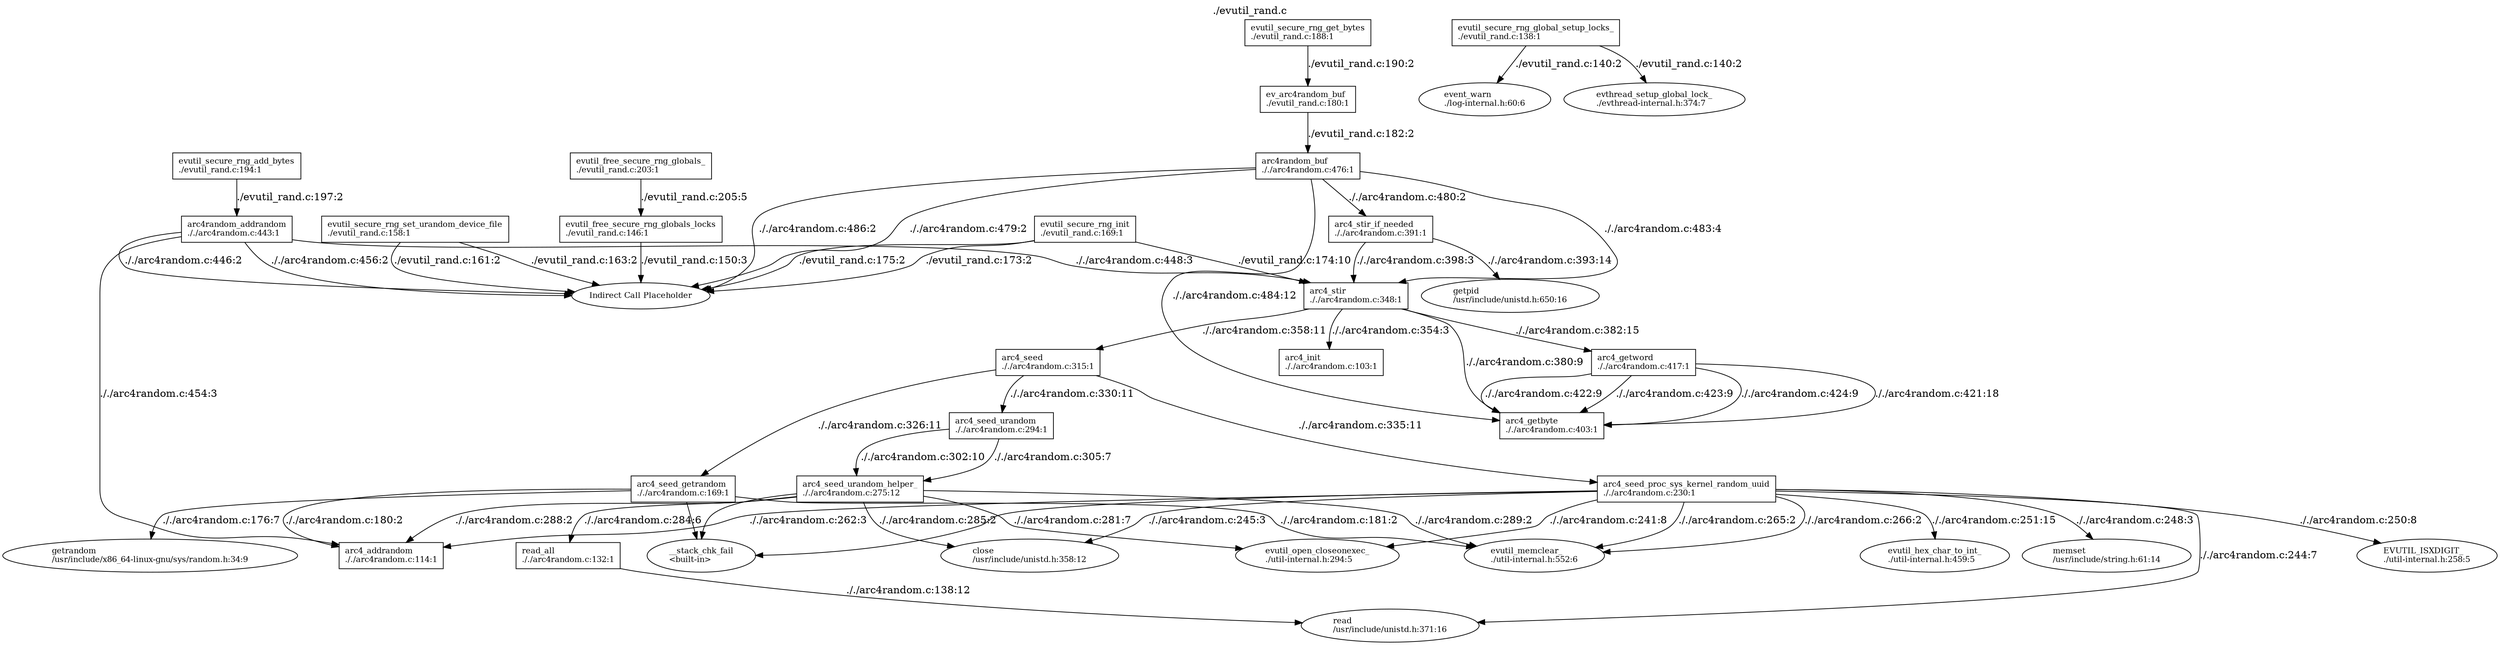 digraph GRAPH_0 {

  // Generated by Graph::Easy 0.76 at Thu Jan 25 07:04:09 2024

  edge [ arrowhead=normal ];
  graph [
    label="./evutil_rand.c",
    labelloc=top ];
  node [
    fillcolor=white,
    fontsize=11,
    shape=box,
    style=filled ];

  "./evutil_rand.c:arc4_addrandom" [ label="arc4_addrandom\l././arc4random.c:114:1\l" ]
  "./evutil_rand.c:arc4_getbyte" [ label="arc4_getbyte\l././arc4random.c:403:1\l" ]
  "./evutil_rand.c:arc4_getword" [ label="arc4_getword\l././arc4random.c:417:1\l" ]
  "./evutil_rand.c:arc4_init" [ label="arc4_init\l././arc4random.c:103:1\l" ]
  "./evutil_rand.c:arc4_seed" [ label="arc4_seed\l././arc4random.c:315:1\l" ]
  "./evutil_rand.c:arc4_seed_getrandom" [ label="arc4_seed_getrandom\l././arc4random.c:169:1\l" ]
  "./evutil_rand.c:arc4_seed_proc_sys_kernel_random_uuid" [ label="arc4_seed_proc_sys_kernel_random_uuid\l././arc4random.c:230:1\l" ]
  "./evutil_rand.c:arc4_seed_urandom" [ label="arc4_seed_urandom\l././arc4random.c:294:1\l" ]
  "./evutil_rand.c:arc4_seed_urandom_helper_" [ label="arc4_seed_urandom_helper_\l././arc4random.c:275:12\l" ]
  "./evutil_rand.c:arc4_stir" [ label="arc4_stir\l././arc4random.c:348:1\l" ]
  "./evutil_rand.c:arc4_stir_if_needed" [ label="arc4_stir_if_needed\l././arc4random.c:391:1\l" ]
  "./evutil_rand.c:arc4random_addrandom" [ label="arc4random_addrandom\l././arc4random.c:443:1\l" ]
  "./evutil_rand.c:arc4random_buf" [ label="arc4random_buf\l././arc4random.c:476:1\l" ]
  "./evutil_rand.c:ev_arc4random_buf" [ label="ev_arc4random_buf\l./evutil_rand.c:180:1\l" ]
  "./evutil_rand.c:evutil_free_secure_rng_globals_locks" [ label="evutil_free_secure_rng_globals_locks\l./evutil_rand.c:146:1\l" ]
  "./evutil_rand.c:read_all" [ label="read_all\l././arc4random.c:132:1\l" ]
  EVUTIL_ISXDIGIT_ [ label="EVUTIL_ISXDIGIT_\l./util-internal.h:258:5\l", shape=ellipse ]
  __indirect_call [ label="Indirect Call Placeholder\l", shape=ellipse ]
  __stack_chk_fail [ label="__stack_chk_fail\l<built-in>\l", shape=ellipse ]
  close [ label="close\l/usr/include/unistd.h:358:12\l", shape=ellipse ]
  event_warn [ label="event_warn\l./log-internal.h:60:6\l", shape=ellipse ]
  evthread_setup_global_lock_ [ label="evthread_setup_global_lock_\l./evthread-internal.h:374:7\l", shape=ellipse ]
  evutil_free_secure_rng_globals_ [ label="evutil_free_secure_rng_globals_\l./evutil_rand.c:203:1\l" ]
  evutil_hex_char_to_int_ [ label="evutil_hex_char_to_int_\l./util-internal.h:459:5\l", shape=ellipse ]
  evutil_memclear_ [ label="evutil_memclear_\l./util-internal.h:552:6\l", shape=ellipse ]
  evutil_open_closeonexec_ [ label="evutil_open_closeonexec_\l./util-internal.h:294:5\l", shape=ellipse ]
  evutil_secure_rng_add_bytes [ label="evutil_secure_rng_add_bytes\l./evutil_rand.c:194:1\l" ]
  evutil_secure_rng_get_bytes [ label="evutil_secure_rng_get_bytes\l./evutil_rand.c:188:1\l" ]
  evutil_secure_rng_global_setup_locks_ [ label="evutil_secure_rng_global_setup_locks_\l./evutil_rand.c:138:1\l" ]
  evutil_secure_rng_init [ label="evutil_secure_rng_init\l./evutil_rand.c:169:1\l" ]
  evutil_secure_rng_set_urandom_device_file [ label="evutil_secure_rng_set_urandom_device_file\l./evutil_rand.c:158:1\l" ]
  getpid [ label="getpid\l/usr/include/unistd.h:650:16\l", shape=ellipse ]
  getrandom [ label="getrandom\l/usr/include/x86_64-linux-gnu/sys/random.h:34:9\l", shape=ellipse ]
  memset [ label="memset\l/usr/include/string.h:61:14\l", shape=ellipse ]
  read [ label="read\l/usr/include/unistd.h:371:16\l", shape=ellipse ]

  "./evutil_rand.c:read_all" -> read [ color="#000000", fontcolor="#000000", label="././arc4random.c:138:12" ]
  "./evutil_rand.c:arc4_seed_getrandom" -> evutil_memclear_ [ color="#000000", fontcolor="#000000", label="././arc4random.c:181:2" ]
  "./evutil_rand.c:arc4_seed_getrandom" -> getrandom [ color="#000000", fontcolor="#000000", label="././arc4random.c:176:7" ]
  "./evutil_rand.c:arc4_seed_getrandom" -> __stack_chk_fail [ color="#000000" ]
  "./evutil_rand.c:arc4_seed_getrandom" -> "./evutil_rand.c:arc4_addrandom" [ color="#000000", fontcolor="#000000", label="././arc4random.c:180:2" ]
  "./evutil_rand.c:arc4_seed_proc_sys_kernel_random_uuid" -> evutil_memclear_ [ color="#000000", fontcolor="#000000", label="././arc4random.c:265:2" ]
  "./evutil_rand.c:arc4_seed_proc_sys_kernel_random_uuid" -> evutil_memclear_ [ color="#000000", fontcolor="#000000", label="././arc4random.c:266:2" ]
  "./evutil_rand.c:arc4_seed_proc_sys_kernel_random_uuid" -> read [ color="#000000", fontcolor="#000000", label="././arc4random.c:244:7" ]
  "./evutil_rand.c:arc4_seed_proc_sys_kernel_random_uuid" -> evutil_hex_char_to_int_ [ color="#000000", fontcolor="#000000", label="././arc4random.c:251:15" ]
  "./evutil_rand.c:arc4_seed_proc_sys_kernel_random_uuid" -> EVUTIL_ISXDIGIT_ [ color="#000000", fontcolor="#000000", label="././arc4random.c:250:8" ]
  "./evutil_rand.c:arc4_seed_proc_sys_kernel_random_uuid" -> memset [ color="#000000", fontcolor="#000000", label="././arc4random.c:248:3" ]
  "./evutil_rand.c:arc4_seed_proc_sys_kernel_random_uuid" -> close [ color="#000000", fontcolor="#000000", label="././arc4random.c:245:3" ]
  "./evutil_rand.c:arc4_seed_proc_sys_kernel_random_uuid" -> evutil_open_closeonexec_ [ color="#000000", fontcolor="#000000", label="././arc4random.c:241:8" ]
  "./evutil_rand.c:arc4_seed_proc_sys_kernel_random_uuid" -> __stack_chk_fail [ color="#000000" ]
  "./evutil_rand.c:arc4_seed_proc_sys_kernel_random_uuid" -> "./evutil_rand.c:arc4_addrandom" [ color="#000000", fontcolor="#000000", label="././arc4random.c:262:3" ]
  "./evutil_rand.c:arc4_seed_urandom_helper_" -> evutil_memclear_ [ color="#000000", fontcolor="#000000", label="././arc4random.c:289:2" ]
  "./evutil_rand.c:arc4_seed_urandom_helper_" -> "./evutil_rand.c:read_all" [ color="#000000", fontcolor="#000000", label="././arc4random.c:284:6" ]
  "./evutil_rand.c:arc4_seed_urandom_helper_" -> close [ color="#000000", fontcolor="#000000", label="././arc4random.c:285:2" ]
  "./evutil_rand.c:arc4_seed_urandom_helper_" -> evutil_open_closeonexec_ [ color="#000000", fontcolor="#000000", label="././arc4random.c:281:7" ]
  "./evutil_rand.c:arc4_seed_urandom_helper_" -> __stack_chk_fail [ color="#000000" ]
  "./evutil_rand.c:arc4_seed_urandom_helper_" -> "./evutil_rand.c:arc4_addrandom" [ color="#000000", fontcolor="#000000", label="././arc4random.c:288:2" ]
  "./evutil_rand.c:arc4_seed_urandom" -> "./evutil_rand.c:arc4_seed_urandom_helper_" [ color="#000000", fontcolor="#000000", label="././arc4random.c:302:10" ]
  "./evutil_rand.c:arc4_seed_urandom" -> "./evutil_rand.c:arc4_seed_urandom_helper_" [ color="#000000", fontcolor="#000000", label="././arc4random.c:305:7" ]
  "./evutil_rand.c:arc4_seed" -> "./evutil_rand.c:arc4_seed_getrandom" [ color="#000000", fontcolor="#000000", label="././arc4random.c:326:11" ]
  "./evutil_rand.c:arc4_seed" -> "./evutil_rand.c:arc4_seed_urandom" [ color="#000000", fontcolor="#000000", label="././arc4random.c:330:11" ]
  "./evutil_rand.c:arc4_seed" -> "./evutil_rand.c:arc4_seed_proc_sys_kernel_random_uuid" [ color="#000000", fontcolor="#000000", label="././arc4random.c:335:11" ]
  "./evutil_rand.c:arc4_stir" -> "./evutil_rand.c:arc4_getword" [ color="#000000", fontcolor="#000000", label="././arc4random.c:382:15" ]
  "./evutil_rand.c:arc4_stir" -> "./evutil_rand.c:arc4_getbyte" [ color="#000000", fontcolor="#000000", label="././arc4random.c:380:9" ]
  "./evutil_rand.c:arc4_stir" -> "./evutil_rand.c:arc4_seed" [ color="#000000", fontcolor="#000000", label="././arc4random.c:358:11" ]
  "./evutil_rand.c:arc4_stir" -> "./evutil_rand.c:arc4_init" [ color="#000000", fontcolor="#000000", label="././arc4random.c:354:3" ]
  "./evutil_rand.c:arc4_getword" -> "./evutil_rand.c:arc4_getbyte" [ color="#000000", fontcolor="#000000", label="././arc4random.c:421:18" ]
  "./evutil_rand.c:arc4_getword" -> "./evutil_rand.c:arc4_getbyte" [ color="#000000", fontcolor="#000000", label="././arc4random.c:422:9" ]
  "./evutil_rand.c:arc4_getword" -> "./evutil_rand.c:arc4_getbyte" [ color="#000000", fontcolor="#000000", label="././arc4random.c:423:9" ]
  "./evutil_rand.c:arc4_getword" -> "./evutil_rand.c:arc4_getbyte" [ color="#000000", fontcolor="#000000", label="././arc4random.c:424:9" ]
  "./evutil_rand.c:arc4_stir_if_needed" -> getpid [ color="#000000", fontcolor="#000000", label="././arc4random.c:393:14" ]
  "./evutil_rand.c:arc4_stir_if_needed" -> "./evutil_rand.c:arc4_stir" [ color="#000000", fontcolor="#000000", label="././arc4random.c:398:3" ]
  "./evutil_rand.c:arc4random_addrandom" -> __indirect_call [ color="#000000", fontcolor="#000000", label="././arc4random.c:446:2" ]
  "./evutil_rand.c:arc4random_addrandom" -> __indirect_call [ color="#000000", fontcolor="#000000", label="././arc4random.c:456:2" ]
  "./evutil_rand.c:arc4random_addrandom" -> "./evutil_rand.c:arc4_stir" [ color="#000000", fontcolor="#000000", label="././arc4random.c:448:3" ]
  "./evutil_rand.c:arc4random_addrandom" -> "./evutil_rand.c:arc4_addrandom" [ color="#000000", fontcolor="#000000", label="././arc4random.c:454:3" ]
  "./evutil_rand.c:arc4random_buf" -> __indirect_call [ color="#000000", fontcolor="#000000", label="././arc4random.c:479:2" ]
  "./evutil_rand.c:arc4random_buf" -> __indirect_call [ color="#000000", fontcolor="#000000", label="././arc4random.c:486:2" ]
  "./evutil_rand.c:arc4random_buf" -> "./evutil_rand.c:arc4_stir_if_needed" [ color="#000000", fontcolor="#000000", label="././arc4random.c:480:2" ]
  "./evutil_rand.c:arc4random_buf" -> "./evutil_rand.c:arc4_getbyte" [ color="#000000", fontcolor="#000000", label="././arc4random.c:484:12" ]
  "./evutil_rand.c:arc4random_buf" -> "./evutil_rand.c:arc4_stir" [ color="#000000", fontcolor="#000000", label="././arc4random.c:483:4" ]
  evutil_secure_rng_global_setup_locks_ -> event_warn [ color="#000000", fontcolor="#000000", label="./evutil_rand.c:140:2" ]
  evutil_secure_rng_global_setup_locks_ -> evthread_setup_global_lock_ [ color="#000000", fontcolor="#000000", label="./evutil_rand.c:140:2" ]
  "./evutil_rand.c:evutil_free_secure_rng_globals_locks" -> __indirect_call [ color="#000000", fontcolor="#000000", label="./evutil_rand.c:150:3" ]
  evutil_secure_rng_set_urandom_device_file -> __indirect_call [ color="#000000", fontcolor="#000000", label="./evutil_rand.c:161:2" ]
  evutil_secure_rng_set_urandom_device_file -> __indirect_call [ color="#000000", fontcolor="#000000", label="./evutil_rand.c:163:2" ]
  evutil_secure_rng_init -> __indirect_call [ color="#000000", fontcolor="#000000", label="./evutil_rand.c:173:2" ]
  evutil_secure_rng_init -> __indirect_call [ color="#000000", fontcolor="#000000", label="./evutil_rand.c:175:2" ]
  evutil_secure_rng_init -> "./evutil_rand.c:arc4_stir" [ color="#000000", fontcolor="#000000", label="./evutil_rand.c:174:10" ]
  "./evutil_rand.c:ev_arc4random_buf" -> "./evutil_rand.c:arc4random_buf" [ color="#000000", fontcolor="#000000", label="./evutil_rand.c:182:2" ]
  evutil_secure_rng_get_bytes -> "./evutil_rand.c:ev_arc4random_buf" [ color="#000000", fontcolor="#000000", label="./evutil_rand.c:190:2" ]
  evutil_secure_rng_add_bytes -> "./evutil_rand.c:arc4random_addrandom" [ color="#000000", fontcolor="#000000", label="./evutil_rand.c:197:2" ]
  evutil_free_secure_rng_globals_ -> "./evutil_rand.c:evutil_free_secure_rng_globals_locks" [ color="#000000", fontcolor="#000000", label="./evutil_rand.c:205:5" ]

}
